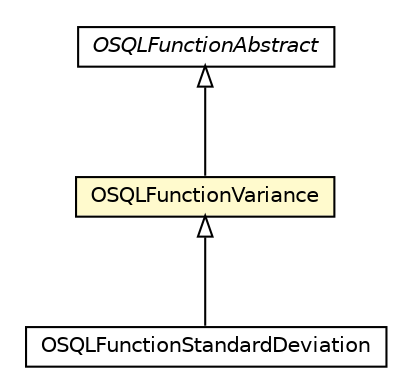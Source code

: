 #!/usr/local/bin/dot
#
# Class diagram 
# Generated by UMLGraph version R5_6-24-gf6e263 (http://www.umlgraph.org/)
#

digraph G {
	edge [fontname="Helvetica",fontsize=10,labelfontname="Helvetica",labelfontsize=10];
	node [fontname="Helvetica",fontsize=10,shape=plaintext];
	nodesep=0.25;
	ranksep=0.5;
	// com.orientechnologies.orient.core.sql.functions.OSQLFunctionAbstract
	c3423034 [label=<<table title="com.orientechnologies.orient.core.sql.functions.OSQLFunctionAbstract" border="0" cellborder="1" cellspacing="0" cellpadding="2" port="p" href="../OSQLFunctionAbstract.html">
		<tr><td><table border="0" cellspacing="0" cellpadding="1">
<tr><td align="center" balign="center"><font face="Helvetica-Oblique"> OSQLFunctionAbstract </font></td></tr>
		</table></td></tr>
		</table>>, URL="../OSQLFunctionAbstract.html", fontname="Helvetica", fontcolor="black", fontsize=10.0];
	// com.orientechnologies.orient.core.sql.functions.stat.OSQLFunctionVariance
	c3423092 [label=<<table title="com.orientechnologies.orient.core.sql.functions.stat.OSQLFunctionVariance" border="0" cellborder="1" cellspacing="0" cellpadding="2" port="p" bgcolor="lemonChiffon" href="./OSQLFunctionVariance.html">
		<tr><td><table border="0" cellspacing="0" cellpadding="1">
<tr><td align="center" balign="center"> OSQLFunctionVariance </td></tr>
		</table></td></tr>
		</table>>, URL="./OSQLFunctionVariance.html", fontname="Helvetica", fontcolor="black", fontsize=10.0];
	// com.orientechnologies.orient.core.sql.functions.stat.OSQLFunctionStandardDeviation
	c3423096 [label=<<table title="com.orientechnologies.orient.core.sql.functions.stat.OSQLFunctionStandardDeviation" border="0" cellborder="1" cellspacing="0" cellpadding="2" port="p" href="./OSQLFunctionStandardDeviation.html">
		<tr><td><table border="0" cellspacing="0" cellpadding="1">
<tr><td align="center" balign="center"> OSQLFunctionStandardDeviation </td></tr>
		</table></td></tr>
		</table>>, URL="./OSQLFunctionStandardDeviation.html", fontname="Helvetica", fontcolor="black", fontsize=10.0];
	//com.orientechnologies.orient.core.sql.functions.stat.OSQLFunctionVariance extends com.orientechnologies.orient.core.sql.functions.OSQLFunctionAbstract
	c3423034:p -> c3423092:p [dir=back,arrowtail=empty];
	//com.orientechnologies.orient.core.sql.functions.stat.OSQLFunctionStandardDeviation extends com.orientechnologies.orient.core.sql.functions.stat.OSQLFunctionVariance
	c3423092:p -> c3423096:p [dir=back,arrowtail=empty];
}

